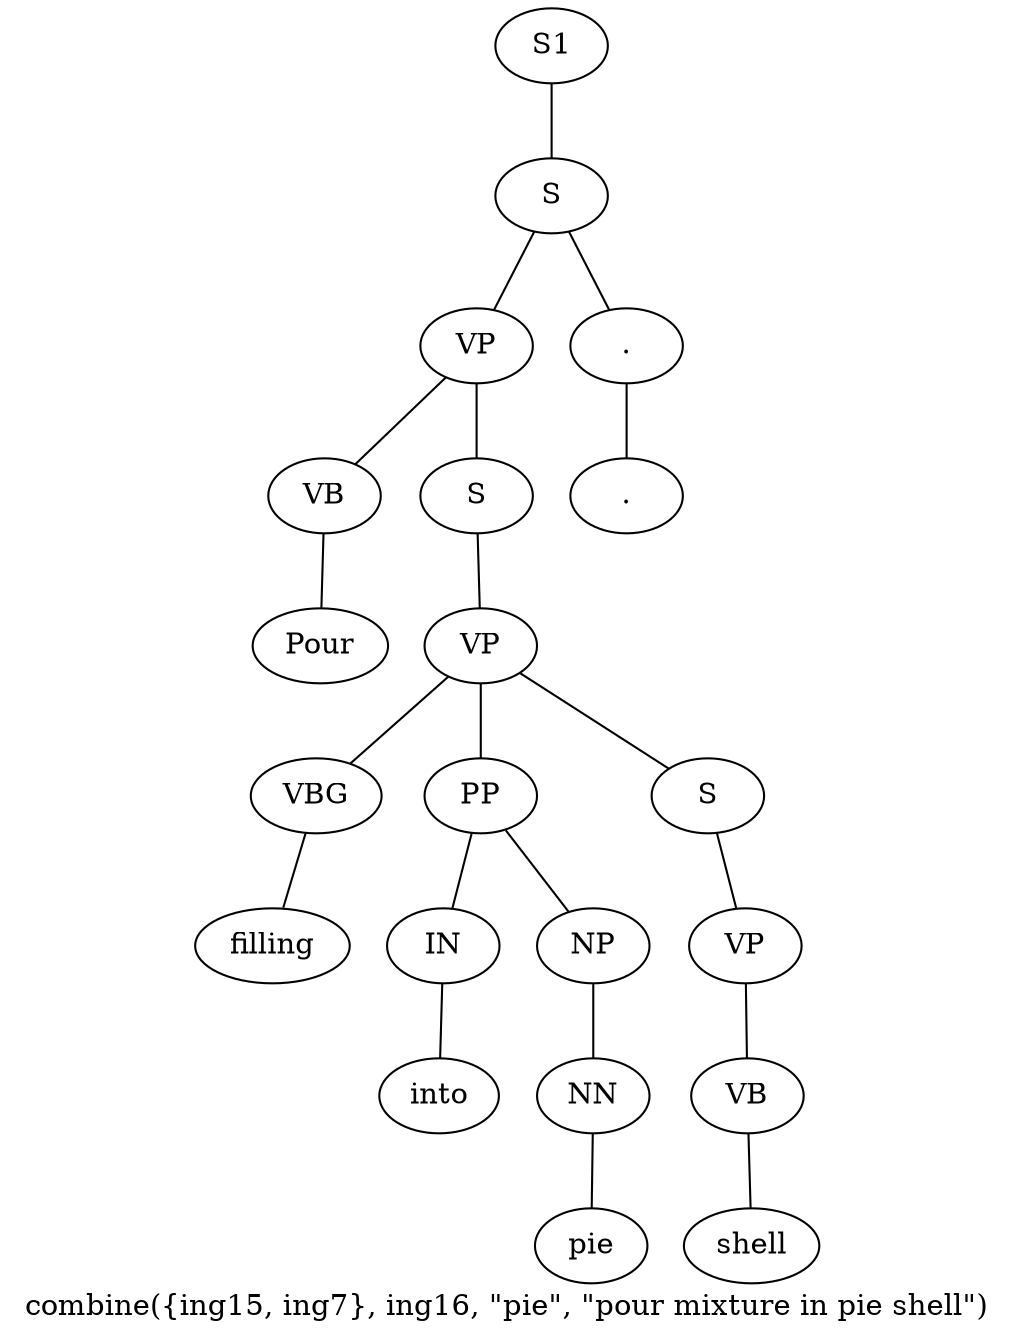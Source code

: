 graph SyntaxGraph {
	label = "combine({ing15, ing7}, ing16, \"pie\", \"pour mixture in pie shell\")";
	Node0 [label="S1"];
	Node1 [label="S"];
	Node2 [label="VP"];
	Node3 [label="VB"];
	Node4 [label="Pour"];
	Node5 [label="S"];
	Node6 [label="VP"];
	Node7 [label="VBG"];
	Node8 [label="filling"];
	Node9 [label="PP"];
	Node10 [label="IN"];
	Node11 [label="into"];
	Node12 [label="NP"];
	Node13 [label="NN"];
	Node14 [label="pie"];
	Node15 [label="S"];
	Node16 [label="VP"];
	Node17 [label="VB"];
	Node18 [label="shell"];
	Node19 [label="."];
	Node20 [label="."];

	Node0 -- Node1;
	Node1 -- Node2;
	Node1 -- Node19;
	Node2 -- Node3;
	Node2 -- Node5;
	Node3 -- Node4;
	Node5 -- Node6;
	Node6 -- Node7;
	Node6 -- Node9;
	Node6 -- Node15;
	Node7 -- Node8;
	Node9 -- Node10;
	Node9 -- Node12;
	Node10 -- Node11;
	Node12 -- Node13;
	Node13 -- Node14;
	Node15 -- Node16;
	Node16 -- Node17;
	Node17 -- Node18;
	Node19 -- Node20;
}